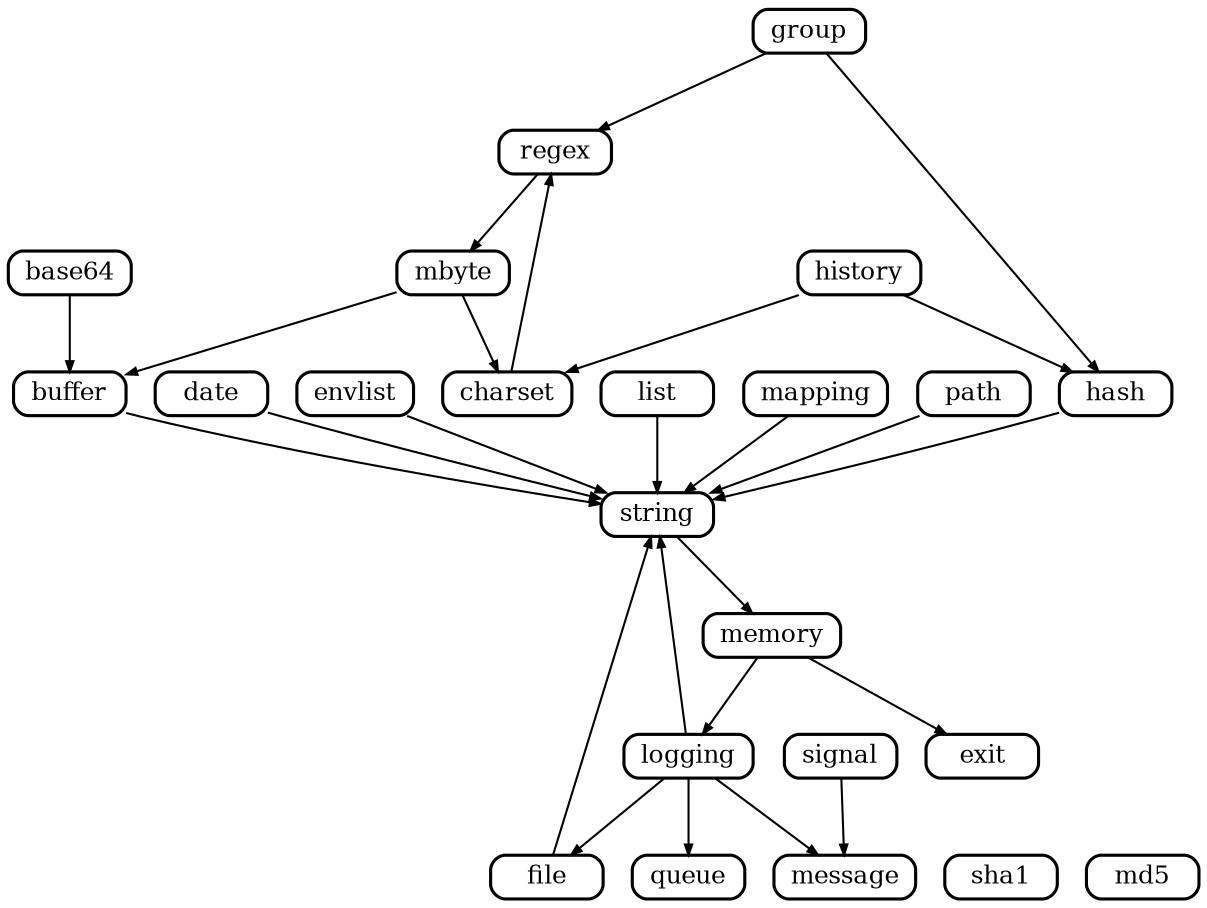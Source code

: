 digraph libmutt
{
	graph [
		rankdir="TB"
		nodesep="0.2"
		ranksep="0.5"
	]

	node [
		shape="Mrecord"
		fontsize="12"
		style="solid"
		height="0.2"
		penwidth="1.5"
		color=black
	]

	edge [
		penwidth="1.0"
		arrowsize="0.5"
	]

	base64  -> buffer
	buffer  -> string
	charset -> regex
	date    -> string
	envlist -> string
	file    -> string
	group   -> hash
	group   -> regex
	hash    -> string
	history -> charset
	history -> hash
	list    -> string
	logging -> file
	logging -> message
	logging -> queue
	logging -> string
	mapping -> string
	mbyte   -> buffer
	mbyte   -> charset
	memory  -> exit
	memory  -> logging
	path    -> string
	regex   -> mbyte
	signal  -> message
	string  -> memory

	{ rank=same file message queue sha1 md5 }
}
